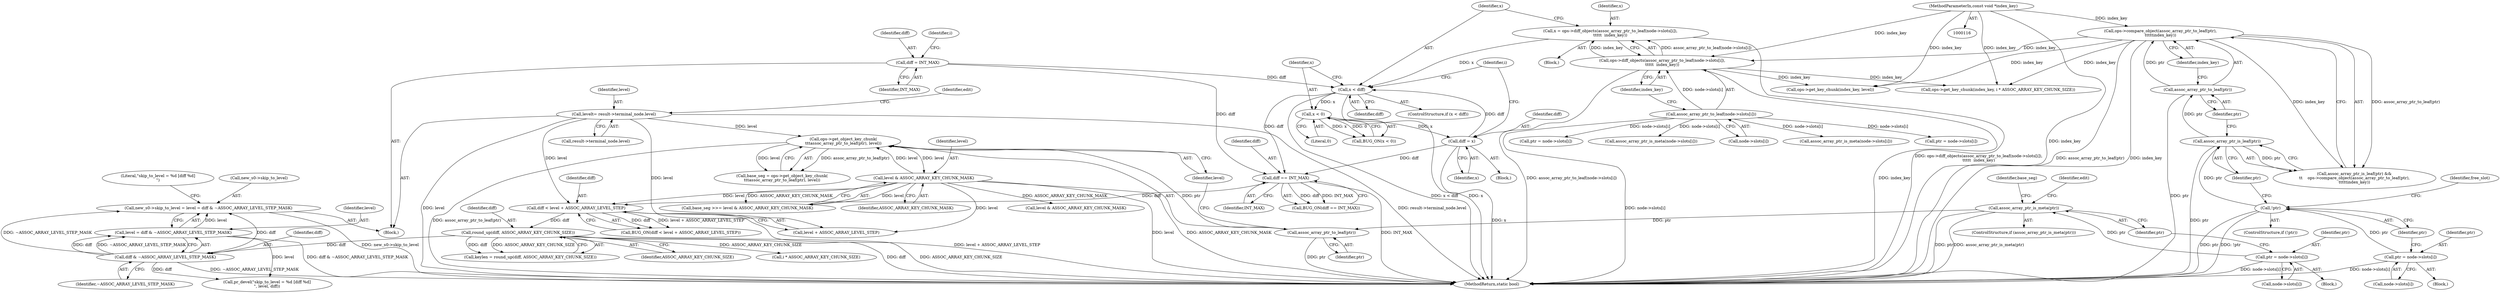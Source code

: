 digraph "0_linux_ea6789980fdaa610d7eb63602c746bf6ec70cd2b@pointer" {
"1000995" [label="(Call,new_s0->skip_to_level = level = diff & ~ASSOC_ARRAY_LEVEL_STEP_MASK)"];
"1000999" [label="(Call,level = diff & ~ASSOC_ARRAY_LEVEL_STEP_MASK)"];
"1001001" [label="(Call,diff & ~ASSOC_ARRAY_LEVEL_STEP_MASK)"];
"1000912" [label="(Call,round_up(diff, ASSOC_ARRAY_KEY_CHUNK_SIZE))"];
"1000905" [label="(Call,diff < level + ASSOC_ARRAY_LEVEL_STEP)"];
"1000901" [label="(Call,diff == INT_MAX)"];
"1000889" [label="(Call,x < diff)"];
"1000878" [label="(Call,x = ops->diff_objects(assoc_array_ptr_to_leaf(node->slots[i]),\n\t\t\t\t\t  index_key))"];
"1000880" [label="(Call,ops->diff_objects(assoc_array_ptr_to_leaf(node->slots[i]),\n\t\t\t\t\t  index_key))"];
"1000881" [label="(Call,assoc_array_ptr_to_leaf(node->slots[i]))"];
"1000202" [label="(Call,ops->compare_object(assoc_array_ptr_to_leaf(ptr),\n\t\t\t\t\tindex_key))"];
"1000203" [label="(Call,assoc_array_ptr_to_leaf(ptr))"];
"1000200" [label="(Call,assoc_array_ptr_is_leaf(ptr))"];
"1000191" [label="(Call,!ptr)"];
"1000183" [label="(Call,ptr = node->slots[i])"];
"1000119" [label="(MethodParameterIn,const void *index_key)"];
"1000864" [label="(Call,diff = INT_MAX)"];
"1000897" [label="(Call,diff = x)"];
"1000894" [label="(Call,x < 0)"];
"1000148" [label="(Call,level\t= result->terminal_node.level)"];
"1000345" [label="(Call,level & ASSOC_ARRAY_KEY_CHUNK_MASK)"];
"1000339" [label="(Call,ops->get_object_key_chunk(\n\t\t\tassoc_array_ptr_to_leaf(ptr), level))"];
"1000340" [label="(Call,assoc_array_ptr_to_leaf(ptr))"];
"1000323" [label="(Call,assoc_array_ptr_is_meta(ptr))"];
"1000315" [label="(Call,ptr = node->slots[i])"];
"1000182" [label="(Block,)"];
"1001065" [label="(Call,ptr = node->slots[i])"];
"1000315" [label="(Call,ptr = node->slots[i])"];
"1000314" [label="(Block,)"];
"1000866" [label="(Identifier,INT_MAX)"];
"1001112" [label="(MethodReturn,static bool)"];
"1001094" [label="(Call,ops->get_key_chunk(index_key, level))"];
"1000747" [label="(Call,ptr = node->slots[i])"];
"1000346" [label="(Identifier,level)"];
"1000905" [label="(Call,diff < level + ASSOC_ARRAY_LEVEL_STEP)"];
"1000904" [label="(Call,BUG_ON(diff < level + ASSOC_ARRAY_LEVEL_STEP))"];
"1000195" [label="(Identifier,free_slot)"];
"1000893" [label="(Call,BUG_ON(x < 0))"];
"1001002" [label="(Identifier,diff)"];
"1000906" [label="(Identifier,diff)"];
"1000887" [label="(Identifier,index_key)"];
"1000897" [label="(Call,diff = x)"];
"1001036" [label="(Call,level & ASSOC_ARRAY_KEY_CHUNK_MASK)"];
"1000205" [label="(Identifier,index_key)"];
"1000890" [label="(Identifier,x)"];
"1000323" [label="(Call,assoc_array_ptr_is_meta(ptr))"];
"1000340" [label="(Call,assoc_array_ptr_to_leaf(ptr))"];
"1000546" [label="(Call,assoc_array_ptr_is_meta(node->slots[i]))"];
"1000119" [label="(MethodParameterIn,const void *index_key)"];
"1000876" [label="(Block,)"];
"1000200" [label="(Call,assoc_array_ptr_is_leaf(ptr))"];
"1000341" [label="(Identifier,ptr)"];
"1000869" [label="(Identifier,i)"];
"1000149" [label="(Identifier,level)"];
"1000192" [label="(Identifier,ptr)"];
"1000343" [label="(Call,base_seg >>= level & ASSOC_ARRAY_KEY_CHUNK_MASK)"];
"1000910" [label="(Call,keylen = round_up(diff, ASSOC_ARRAY_KEY_CHUNK_SIZE))"];
"1000889" [label="(Call,x < diff)"];
"1000914" [label="(Identifier,ASSOC_ARRAY_KEY_CHUNK_SIZE)"];
"1000894" [label="(Call,x < 0)"];
"1000901" [label="(Call,diff == INT_MAX)"];
"1000891" [label="(Identifier,diff)"];
"1000345" [label="(Call,level & ASSOC_ARRAY_KEY_CHUNK_MASK)"];
"1001003" [label="(Identifier,~ASSOC_ARRAY_LEVEL_STEP_MASK)"];
"1000204" [label="(Identifier,ptr)"];
"1001004" [label="(Call,pr_devel(\"skip_to_level = %d [diff %d]\n\", level, diff))"];
"1000880" [label="(Call,ops->diff_objects(assoc_array_ptr_to_leaf(node->slots[i]),\n\t\t\t\t\t  index_key))"];
"1000995" [label="(Call,new_s0->skip_to_level = level = diff & ~ASSOC_ARRAY_LEVEL_STEP_MASK)"];
"1000190" [label="(ControlStructure,if (!ptr))"];
"1000337" [label="(Call,base_seg = ops->get_object_key_chunk(\n\t\t\tassoc_array_ptr_to_leaf(ptr), level))"];
"1000875" [label="(Identifier,i)"];
"1000902" [label="(Identifier,diff)"];
"1000148" [label="(Call,level\t= result->terminal_node.level)"];
"1000183" [label="(Call,ptr = node->slots[i])"];
"1000888" [label="(ControlStructure,if (x < diff))"];
"1000996" [label="(Call,new_s0->skip_to_level)"];
"1000999" [label="(Call,level = diff & ~ASSOC_ARRAY_LEVEL_STEP_MASK)"];
"1000864" [label="(Call,diff = INT_MAX)"];
"1000347" [label="(Identifier,ASSOC_ARRAY_KEY_CHUNK_MASK)"];
"1000329" [label="(Identifier,edit)"];
"1000896" [label="(Literal,0)"];
"1000338" [label="(Identifier,base_seg)"];
"1000317" [label="(Call,node->slots[i])"];
"1000150" [label="(Call,result->terminal_node.level)"];
"1001027" [label="(Call,ops->get_key_chunk(index_key, i * ASSOC_ARRAY_KEY_CHUNK_SIZE))"];
"1000158" [label="(Identifier,edit)"];
"1000865" [label="(Identifier,diff)"];
"1000121" [label="(Block,)"];
"1000912" [label="(Call,round_up(diff, ASSOC_ARRAY_KEY_CHUNK_SIZE))"];
"1000342" [label="(Identifier,level)"];
"1000324" [label="(Identifier,ptr)"];
"1000913" [label="(Identifier,diff)"];
"1000881" [label="(Call,assoc_array_ptr_to_leaf(node->slots[i]))"];
"1000316" [label="(Identifier,ptr)"];
"1000903" [label="(Identifier,INT_MAX)"];
"1000191" [label="(Call,!ptr)"];
"1000900" [label="(Call,BUG_ON(diff == INT_MAX))"];
"1000184" [label="(Identifier,ptr)"];
"1000898" [label="(Identifier,diff)"];
"1001029" [label="(Call,i * ASSOC_ARRAY_KEY_CHUNK_SIZE)"];
"1001005" [label="(Literal,\"skip_to_level = %d [diff %d]\n\")"];
"1001001" [label="(Call,diff & ~ASSOC_ARRAY_LEVEL_STEP_MASK)"];
"1000203" [label="(Call,assoc_array_ptr_to_leaf(ptr))"];
"1000879" [label="(Identifier,x)"];
"1000892" [label="(Block,)"];
"1000907" [label="(Call,level + ASSOC_ARRAY_LEVEL_STEP)"];
"1000878" [label="(Call,x = ops->diff_objects(assoc_array_ptr_to_leaf(node->slots[i]),\n\t\t\t\t\t  index_key))"];
"1000895" [label="(Identifier,x)"];
"1000882" [label="(Call,node->slots[i])"];
"1000322" [label="(ControlStructure,if (assoc_array_ptr_is_meta(ptr)))"];
"1000202" [label="(Call,ops->compare_object(assoc_array_ptr_to_leaf(ptr),\n\t\t\t\t\tindex_key))"];
"1001000" [label="(Identifier,level)"];
"1000201" [label="(Identifier,ptr)"];
"1000339" [label="(Call,ops->get_object_key_chunk(\n\t\t\tassoc_array_ptr_to_leaf(ptr), level))"];
"1000185" [label="(Call,node->slots[i])"];
"1000199" [label="(Call,assoc_array_ptr_is_leaf(ptr) &&\n\t\t    ops->compare_object(assoc_array_ptr_to_leaf(ptr),\n\t\t\t\t\tindex_key))"];
"1000899" [label="(Identifier,x)"];
"1000605" [label="(Call,assoc_array_ptr_is_meta(node->slots[i]))"];
"1000995" -> "1000121"  [label="AST: "];
"1000995" -> "1000999"  [label="CFG: "];
"1000996" -> "1000995"  [label="AST: "];
"1000999" -> "1000995"  [label="AST: "];
"1001005" -> "1000995"  [label="CFG: "];
"1000995" -> "1001112"  [label="DDG: new_s0->skip_to_level"];
"1000999" -> "1000995"  [label="DDG: level"];
"1001001" -> "1000995"  [label="DDG: diff"];
"1001001" -> "1000995"  [label="DDG: ~ASSOC_ARRAY_LEVEL_STEP_MASK"];
"1000999" -> "1001001"  [label="CFG: "];
"1001000" -> "1000999"  [label="AST: "];
"1001001" -> "1000999"  [label="AST: "];
"1000999" -> "1001112"  [label="DDG: diff & ~ASSOC_ARRAY_LEVEL_STEP_MASK"];
"1001001" -> "1000999"  [label="DDG: diff"];
"1001001" -> "1000999"  [label="DDG: ~ASSOC_ARRAY_LEVEL_STEP_MASK"];
"1000999" -> "1001004"  [label="DDG: level"];
"1001001" -> "1001003"  [label="CFG: "];
"1001002" -> "1001001"  [label="AST: "];
"1001003" -> "1001001"  [label="AST: "];
"1001001" -> "1001112"  [label="DDG: ~ASSOC_ARRAY_LEVEL_STEP_MASK"];
"1000912" -> "1001001"  [label="DDG: diff"];
"1001001" -> "1001004"  [label="DDG: diff"];
"1000912" -> "1000910"  [label="AST: "];
"1000912" -> "1000914"  [label="CFG: "];
"1000913" -> "1000912"  [label="AST: "];
"1000914" -> "1000912"  [label="AST: "];
"1000910" -> "1000912"  [label="CFG: "];
"1000912" -> "1001112"  [label="DDG: ASSOC_ARRAY_KEY_CHUNK_SIZE"];
"1000912" -> "1001112"  [label="DDG: diff"];
"1000912" -> "1000910"  [label="DDG: diff"];
"1000912" -> "1000910"  [label="DDG: ASSOC_ARRAY_KEY_CHUNK_SIZE"];
"1000905" -> "1000912"  [label="DDG: diff"];
"1000912" -> "1001029"  [label="DDG: ASSOC_ARRAY_KEY_CHUNK_SIZE"];
"1000905" -> "1000904"  [label="AST: "];
"1000905" -> "1000907"  [label="CFG: "];
"1000906" -> "1000905"  [label="AST: "];
"1000907" -> "1000905"  [label="AST: "];
"1000904" -> "1000905"  [label="CFG: "];
"1000905" -> "1001112"  [label="DDG: level + ASSOC_ARRAY_LEVEL_STEP"];
"1000905" -> "1000904"  [label="DDG: diff"];
"1000905" -> "1000904"  [label="DDG: level + ASSOC_ARRAY_LEVEL_STEP"];
"1000901" -> "1000905"  [label="DDG: diff"];
"1000148" -> "1000905"  [label="DDG: level"];
"1000345" -> "1000905"  [label="DDG: level"];
"1000901" -> "1000900"  [label="AST: "];
"1000901" -> "1000903"  [label="CFG: "];
"1000902" -> "1000901"  [label="AST: "];
"1000903" -> "1000901"  [label="AST: "];
"1000900" -> "1000901"  [label="CFG: "];
"1000901" -> "1001112"  [label="DDG: INT_MAX"];
"1000901" -> "1000900"  [label="DDG: diff"];
"1000901" -> "1000900"  [label="DDG: INT_MAX"];
"1000889" -> "1000901"  [label="DDG: diff"];
"1000864" -> "1000901"  [label="DDG: diff"];
"1000897" -> "1000901"  [label="DDG: diff"];
"1000889" -> "1000888"  [label="AST: "];
"1000889" -> "1000891"  [label="CFG: "];
"1000890" -> "1000889"  [label="AST: "];
"1000891" -> "1000889"  [label="AST: "];
"1000895" -> "1000889"  [label="CFG: "];
"1000875" -> "1000889"  [label="CFG: "];
"1000889" -> "1001112"  [label="DDG: x"];
"1000889" -> "1001112"  [label="DDG: x < diff"];
"1000878" -> "1000889"  [label="DDG: x"];
"1000864" -> "1000889"  [label="DDG: diff"];
"1000897" -> "1000889"  [label="DDG: diff"];
"1000889" -> "1000894"  [label="DDG: x"];
"1000878" -> "1000876"  [label="AST: "];
"1000878" -> "1000880"  [label="CFG: "];
"1000879" -> "1000878"  [label="AST: "];
"1000880" -> "1000878"  [label="AST: "];
"1000890" -> "1000878"  [label="CFG: "];
"1000878" -> "1001112"  [label="DDG: ops->diff_objects(assoc_array_ptr_to_leaf(node->slots[i]),\n\t\t\t\t\t  index_key)"];
"1000880" -> "1000878"  [label="DDG: assoc_array_ptr_to_leaf(node->slots[i])"];
"1000880" -> "1000878"  [label="DDG: index_key"];
"1000880" -> "1000887"  [label="CFG: "];
"1000881" -> "1000880"  [label="AST: "];
"1000887" -> "1000880"  [label="AST: "];
"1000880" -> "1001112"  [label="DDG: assoc_array_ptr_to_leaf(node->slots[i])"];
"1000880" -> "1001112"  [label="DDG: index_key"];
"1000881" -> "1000880"  [label="DDG: node->slots[i]"];
"1000202" -> "1000880"  [label="DDG: index_key"];
"1000119" -> "1000880"  [label="DDG: index_key"];
"1000880" -> "1001027"  [label="DDG: index_key"];
"1000880" -> "1001094"  [label="DDG: index_key"];
"1000881" -> "1000882"  [label="CFG: "];
"1000882" -> "1000881"  [label="AST: "];
"1000887" -> "1000881"  [label="CFG: "];
"1000881" -> "1001112"  [label="DDG: node->slots[i]"];
"1000881" -> "1000546"  [label="DDG: node->slots[i]"];
"1000881" -> "1000605"  [label="DDG: node->slots[i]"];
"1000881" -> "1000747"  [label="DDG: node->slots[i]"];
"1000881" -> "1001065"  [label="DDG: node->slots[i]"];
"1000202" -> "1000199"  [label="AST: "];
"1000202" -> "1000205"  [label="CFG: "];
"1000203" -> "1000202"  [label="AST: "];
"1000205" -> "1000202"  [label="AST: "];
"1000199" -> "1000202"  [label="CFG: "];
"1000202" -> "1001112"  [label="DDG: assoc_array_ptr_to_leaf(ptr)"];
"1000202" -> "1001112"  [label="DDG: index_key"];
"1000202" -> "1000199"  [label="DDG: assoc_array_ptr_to_leaf(ptr)"];
"1000202" -> "1000199"  [label="DDG: index_key"];
"1000203" -> "1000202"  [label="DDG: ptr"];
"1000119" -> "1000202"  [label="DDG: index_key"];
"1000202" -> "1001027"  [label="DDG: index_key"];
"1000202" -> "1001094"  [label="DDG: index_key"];
"1000203" -> "1000204"  [label="CFG: "];
"1000204" -> "1000203"  [label="AST: "];
"1000205" -> "1000203"  [label="CFG: "];
"1000203" -> "1001112"  [label="DDG: ptr"];
"1000200" -> "1000203"  [label="DDG: ptr"];
"1000200" -> "1000199"  [label="AST: "];
"1000200" -> "1000201"  [label="CFG: "];
"1000201" -> "1000200"  [label="AST: "];
"1000204" -> "1000200"  [label="CFG: "];
"1000199" -> "1000200"  [label="CFG: "];
"1000200" -> "1001112"  [label="DDG: ptr"];
"1000200" -> "1000199"  [label="DDG: ptr"];
"1000191" -> "1000200"  [label="DDG: ptr"];
"1000191" -> "1000190"  [label="AST: "];
"1000191" -> "1000192"  [label="CFG: "];
"1000192" -> "1000191"  [label="AST: "];
"1000195" -> "1000191"  [label="CFG: "];
"1000201" -> "1000191"  [label="CFG: "];
"1000191" -> "1001112"  [label="DDG: !ptr"];
"1000191" -> "1001112"  [label="DDG: ptr"];
"1000183" -> "1000191"  [label="DDG: ptr"];
"1000183" -> "1000182"  [label="AST: "];
"1000183" -> "1000185"  [label="CFG: "];
"1000184" -> "1000183"  [label="AST: "];
"1000185" -> "1000183"  [label="AST: "];
"1000192" -> "1000183"  [label="CFG: "];
"1000183" -> "1001112"  [label="DDG: node->slots[i]"];
"1000119" -> "1000116"  [label="AST: "];
"1000119" -> "1001112"  [label="DDG: index_key"];
"1000119" -> "1001027"  [label="DDG: index_key"];
"1000119" -> "1001094"  [label="DDG: index_key"];
"1000864" -> "1000121"  [label="AST: "];
"1000864" -> "1000866"  [label="CFG: "];
"1000865" -> "1000864"  [label="AST: "];
"1000866" -> "1000864"  [label="AST: "];
"1000869" -> "1000864"  [label="CFG: "];
"1000897" -> "1000892"  [label="AST: "];
"1000897" -> "1000899"  [label="CFG: "];
"1000898" -> "1000897"  [label="AST: "];
"1000899" -> "1000897"  [label="AST: "];
"1000875" -> "1000897"  [label="CFG: "];
"1000897" -> "1001112"  [label="DDG: x"];
"1000894" -> "1000897"  [label="DDG: x"];
"1000894" -> "1000893"  [label="AST: "];
"1000894" -> "1000896"  [label="CFG: "];
"1000895" -> "1000894"  [label="AST: "];
"1000896" -> "1000894"  [label="AST: "];
"1000893" -> "1000894"  [label="CFG: "];
"1000894" -> "1000893"  [label="DDG: x"];
"1000894" -> "1000893"  [label="DDG: 0"];
"1000148" -> "1000121"  [label="AST: "];
"1000148" -> "1000150"  [label="CFG: "];
"1000149" -> "1000148"  [label="AST: "];
"1000150" -> "1000148"  [label="AST: "];
"1000158" -> "1000148"  [label="CFG: "];
"1000148" -> "1001112"  [label="DDG: level"];
"1000148" -> "1001112"  [label="DDG: result->terminal_node.level"];
"1000148" -> "1000339"  [label="DDG: level"];
"1000148" -> "1000907"  [label="DDG: level"];
"1000345" -> "1000343"  [label="AST: "];
"1000345" -> "1000347"  [label="CFG: "];
"1000346" -> "1000345"  [label="AST: "];
"1000347" -> "1000345"  [label="AST: "];
"1000343" -> "1000345"  [label="CFG: "];
"1000345" -> "1001112"  [label="DDG: ASSOC_ARRAY_KEY_CHUNK_MASK"];
"1000345" -> "1001112"  [label="DDG: level"];
"1000345" -> "1000339"  [label="DDG: level"];
"1000345" -> "1000343"  [label="DDG: level"];
"1000345" -> "1000343"  [label="DDG: ASSOC_ARRAY_KEY_CHUNK_MASK"];
"1000339" -> "1000345"  [label="DDG: level"];
"1000345" -> "1000907"  [label="DDG: level"];
"1000345" -> "1001036"  [label="DDG: ASSOC_ARRAY_KEY_CHUNK_MASK"];
"1000339" -> "1000337"  [label="AST: "];
"1000339" -> "1000342"  [label="CFG: "];
"1000340" -> "1000339"  [label="AST: "];
"1000342" -> "1000339"  [label="AST: "];
"1000337" -> "1000339"  [label="CFG: "];
"1000339" -> "1001112"  [label="DDG: assoc_array_ptr_to_leaf(ptr)"];
"1000339" -> "1000337"  [label="DDG: assoc_array_ptr_to_leaf(ptr)"];
"1000339" -> "1000337"  [label="DDG: level"];
"1000340" -> "1000339"  [label="DDG: ptr"];
"1000340" -> "1000341"  [label="CFG: "];
"1000341" -> "1000340"  [label="AST: "];
"1000342" -> "1000340"  [label="CFG: "];
"1000340" -> "1001112"  [label="DDG: ptr"];
"1000323" -> "1000340"  [label="DDG: ptr"];
"1000323" -> "1000322"  [label="AST: "];
"1000323" -> "1000324"  [label="CFG: "];
"1000324" -> "1000323"  [label="AST: "];
"1000329" -> "1000323"  [label="CFG: "];
"1000338" -> "1000323"  [label="CFG: "];
"1000323" -> "1001112"  [label="DDG: ptr"];
"1000323" -> "1001112"  [label="DDG: assoc_array_ptr_is_meta(ptr)"];
"1000315" -> "1000323"  [label="DDG: ptr"];
"1000315" -> "1000314"  [label="AST: "];
"1000315" -> "1000317"  [label="CFG: "];
"1000316" -> "1000315"  [label="AST: "];
"1000317" -> "1000315"  [label="AST: "];
"1000324" -> "1000315"  [label="CFG: "];
"1000315" -> "1001112"  [label="DDG: node->slots[i]"];
}
